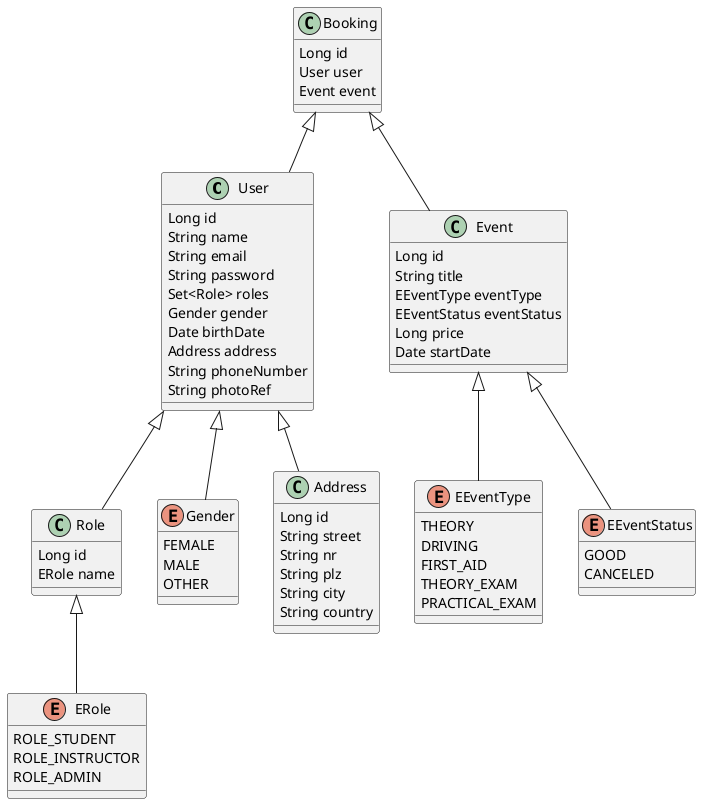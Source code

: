 @startuml
'https://plantuml.com/class-diagram

class User {
    Long id
    String name
    String email
    String password
    Set<Role> roles
    Gender gender
    Date birthDate
    Address address
    String phoneNumber
    String photoRef
}

class Role {
    Long id
    ERole name
}

enum ERole {
    ROLE_STUDENT
    ROLE_INSTRUCTOR
    ROLE_ADMIN
}

enum Gender {
    FEMALE
    MALE
    OTHER
}

class Address {
    Long id
    String street
    String nr
    String plz
    String city
    String country
}

User <|-- Role
Role <|-- ERole
User <|-- Gender
User <|-- Address

class Event {
    Long id
    String title
    EEventType eventType
    EEventStatus eventStatus
    Long price
    Date startDate
}

class Booking {
    Long id
    User user
    Event event
}

enum EEventType {
    THEORY
    DRIVING
    FIRST_AID
    THEORY_EXAM
    PRACTICAL_EXAM
}

enum EEventStatus {
    GOOD
    CANCELED
}

Booking <|-- User
Booking <|-- Event
Event <|-- EEventType
Event <|-- EEventStatus

@enduml